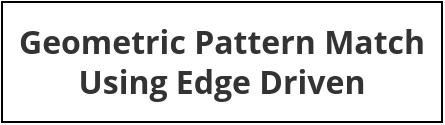 <mxfile version="24.9.3">
  <diagram name="第 1 页" id="Hczs1LVQ7RvLFwJAqGhV">
    <mxGraphModel dx="1434" dy="772" grid="1" gridSize="10" guides="1" tooltips="1" connect="1" arrows="1" fold="1" page="1" pageScale="1" pageWidth="827" pageHeight="1169" math="0" shadow="0">
      <root>
        <mxCell id="0" />
        <mxCell id="1" parent="0" />
        <mxCell id="LONx9ICQFfg4vUHQVVtS-1" value="&lt;span style=&quot;color: rgb(51, 51, 51); font-family: &amp;quot;Open Sans&amp;quot;, &amp;quot;Clear Sans&amp;quot;, &amp;quot;Helvetica Neue&amp;quot;, Helvetica, Arial, &amp;quot;Segoe UI Emoji&amp;quot;, sans-serif; font-size: 16px; font-weight: 700; orphans: 4; text-align: start; white-space-collapse: preserve; background-color: rgb(255, 255, 255);&quot;&gt;Geometric Pattern Match Using Edge Driven&lt;/span&gt;" style="rounded=0;whiteSpace=wrap;html=1;" vertex="1" parent="1">
          <mxGeometry x="10" y="50" width="220" height="60" as="geometry" />
        </mxCell>
      </root>
    </mxGraphModel>
  </diagram>
</mxfile>
